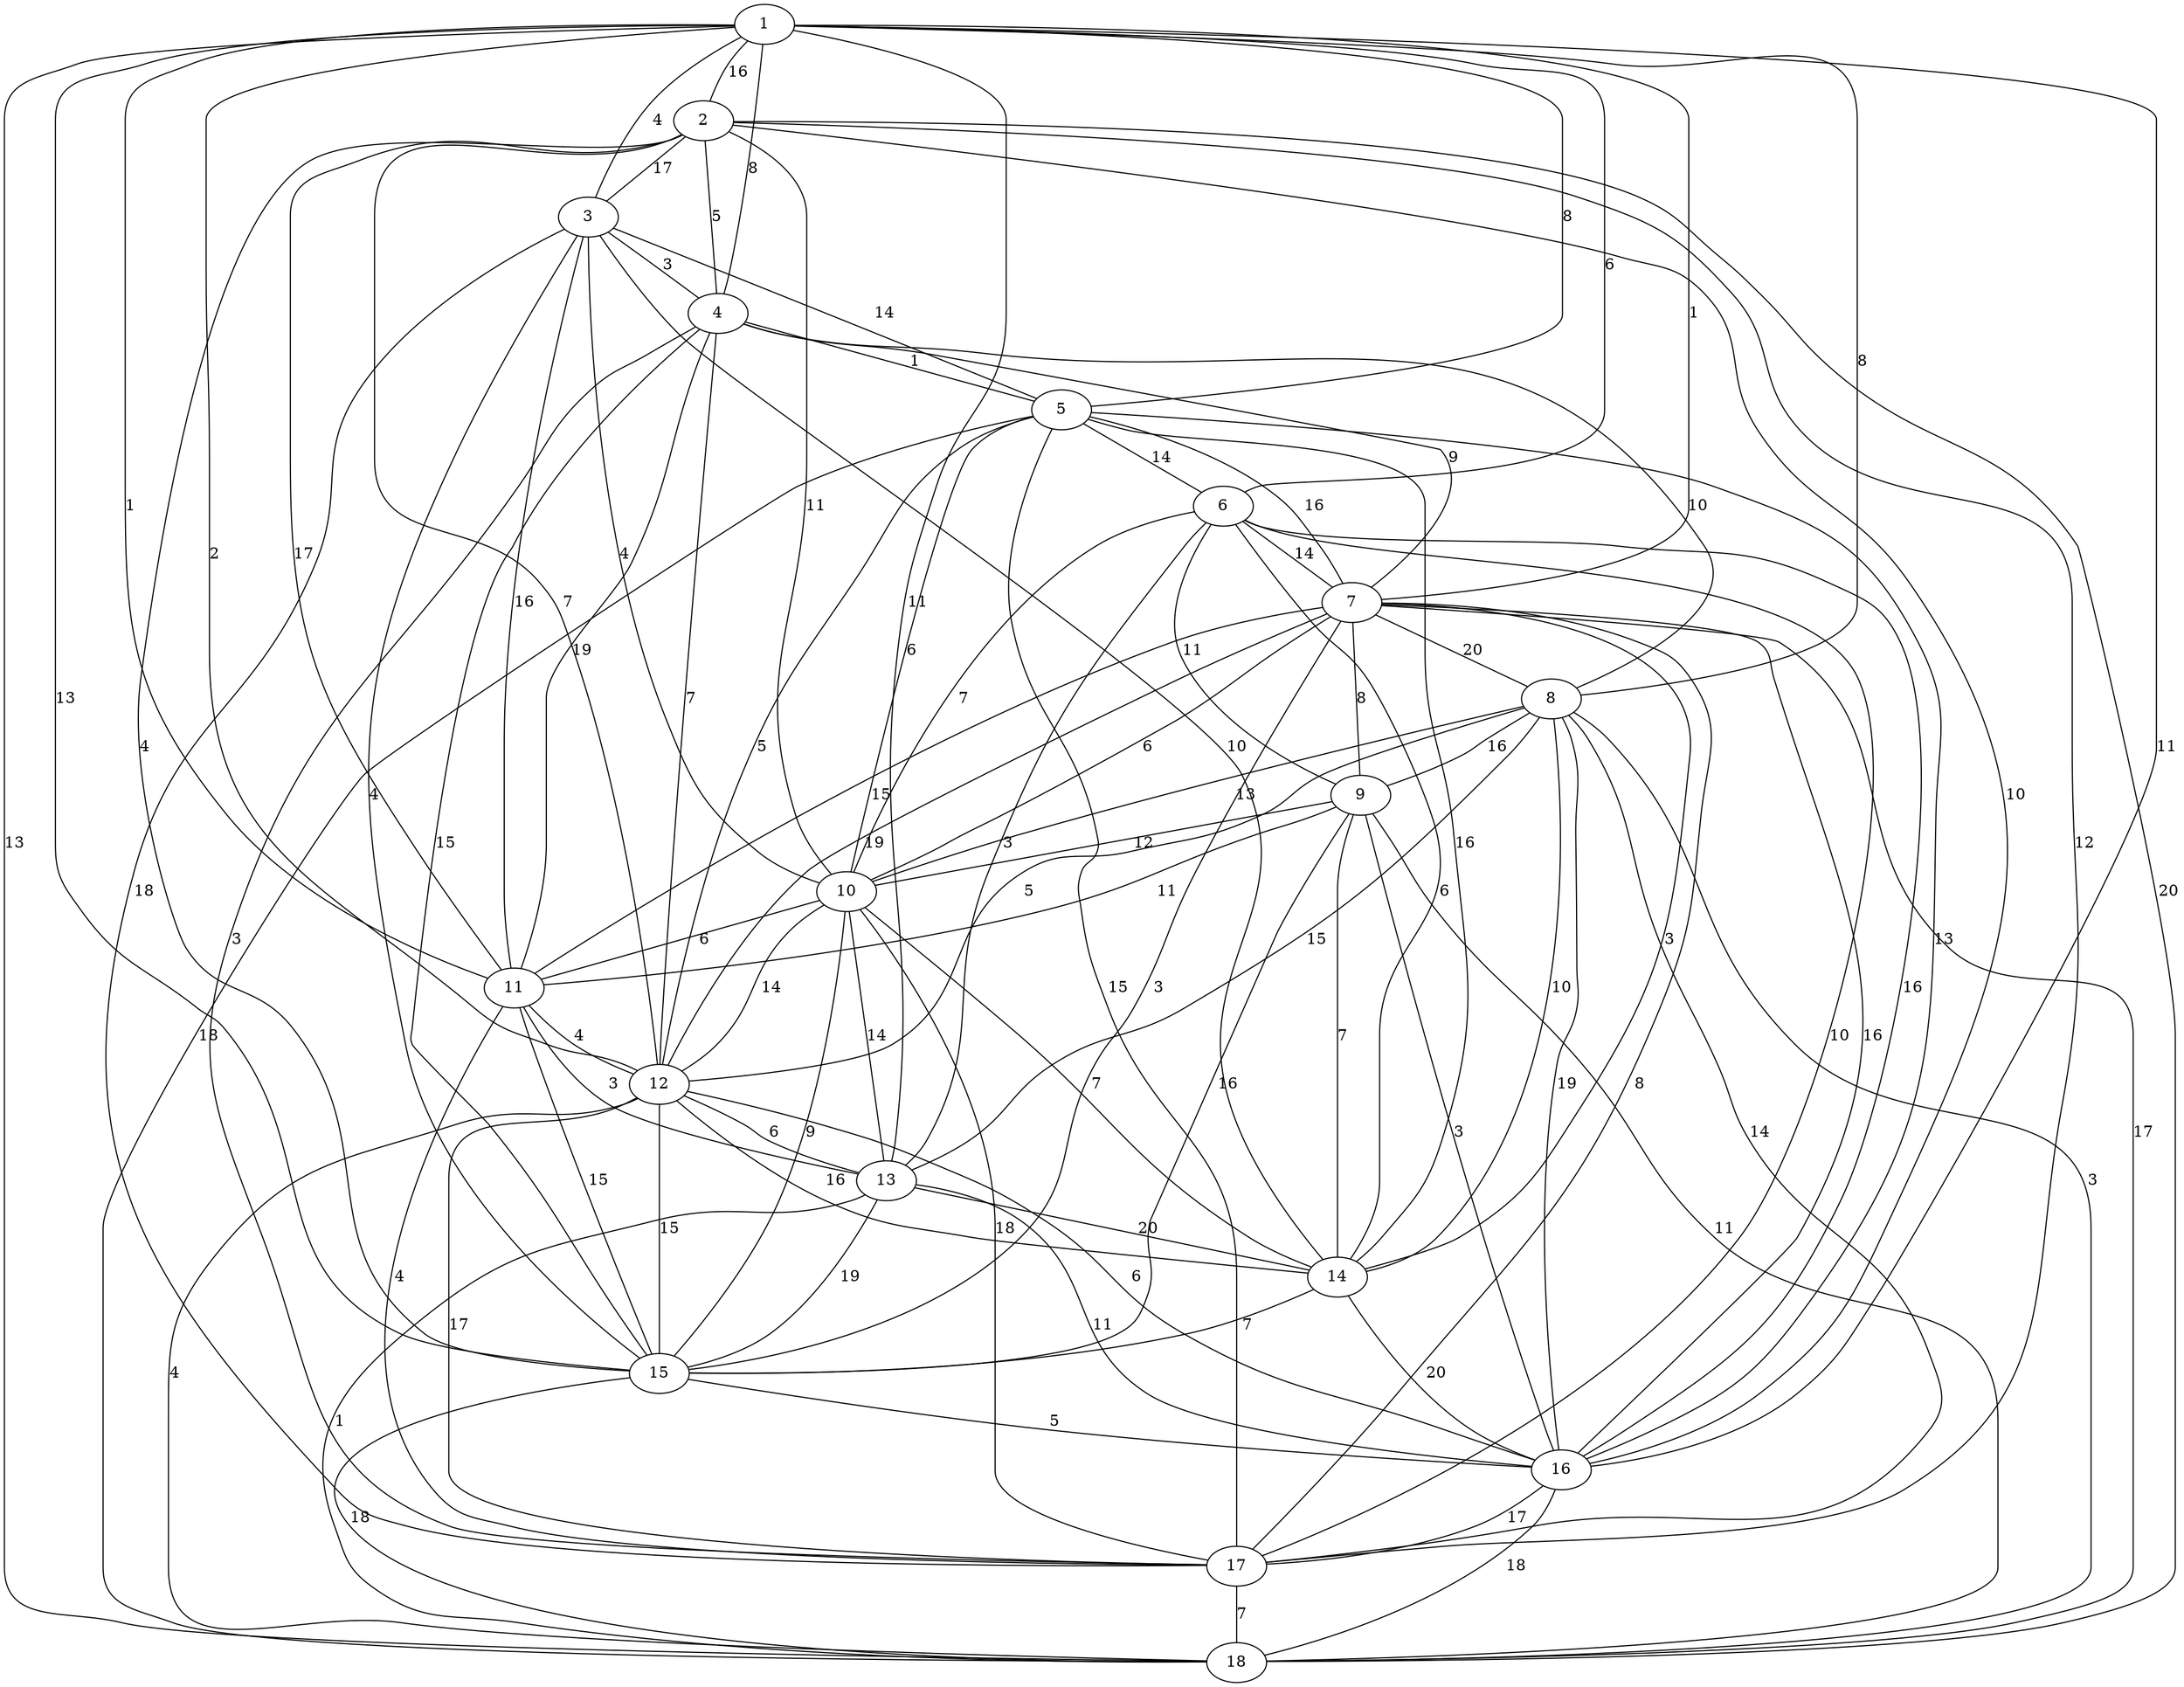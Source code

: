 graph G {
 1 -- 18 [label="13"];
 1 -- 15 [label="13"];
 1 -- 8 [label="8"];
 1 -- 12 [label="2"];
 1 -- 11 [label="1"];
 1 -- 16 [label="11"];
 1 -- 13 [label="11"];
 1 -- 6 [label="6"];
 1 -- 4 [label="8"];
 1 -- 5 [label="8"];
 1 -- 7 [label="1"];
 1 -- 3 [label="4"];
 1 -- 2 [label="16"];
 2 -- 18 [label="20"];
 2 -- 16 [label="10"];
 2 -- 15 [label="4"];
 2 -- 12 [label="7"];
 2 -- 11 [label="17"];
 2 -- 10 [label="11"];
 2 -- 4 [label="5"];
 2 -- 17 [label="12"];
 2 -- 3 [label="17"];
 3 -- 15 [label="4"];
 3 -- 14 [label="10"];
 3 -- 5 [label="14"];
 3 -- 10 [label="4"];
 3 -- 11 [label="16"];
 3 -- 17 [label="18"];
 3 -- 4 [label="3"];
 4 -- 15 [label="15"];
 4 -- 11 [label="19"];
 4 -- 12 [label="7"];
 4 -- 7 [label="9"];
 4 -- 17 [label="3"];
 4 -- 8 [label="10"];
 4 -- 5 [label="1"];
 5 -- 17 [label="15"];
 5 -- 16 [label="13"];
 5 -- 14 [label="16"];
 5 -- 12 [label="5"];
 5 -- 10 [label="6"];
 5 -- 7 [label="16"];
 5 -- 18 [label="18"];
 5 -- 6 [label="14"];
 6 -- 10 [label="7"];
 6 -- 13 [label="3"];
 6 -- 14 [label="6"];
 6 -- 16 [label="16"];
 6 -- 17 [label="10"];
 6 -- 9 [label="11"];
 6 -- 7 [label="14"];
 7 -- 17 [label="8"];
 7 -- 15 [label="3"];
 7 -- 10 [label="6"];
 7 -- 11 [label="15"];
 7 -- 12 [label="19"];
 7 -- 14 [label="3"];
 7 -- 16 [label="16"];
 7 -- 9 [label="8"];
 7 -- 18 [label="17"];
 7 -- 8 [label="20"];
 8 -- 16 [label="19"];
 8 -- 13 [label="15"];
 8 -- 12 [label="5"];
 8 -- 14 [label="10"];
 8 -- 10 [label="13"];
 8 -- 18 [label="3"];
 8 -- 17 [label="14"];
 8 -- 9 [label="16"];
 9 -- 18 [label="11"];
 9 -- 15 [label="16"];
 9 -- 11 [label="11"];
 9 -- 16 [label="3"];
 9 -- 14 [label="7"];
 9 -- 10 [label="12"];
 10 -- 14 [label="7"];
 10 -- 12 [label="14"];
 10 -- 13 [label="14"];
 10 -- 17 [label="18"];
 10 -- 15 [label="9"];
 10 -- 11 [label="6"];
 11 -- 15 [label="15"];
 11 -- 13 [label="3"];
 11 -- 17 [label="4"];
 11 -- 12 [label="4"];
 12 -- 17 [label="17"];
 12 -- 18 [label="4"];
 12 -- 14 [label="16"];
 12 -- 15 [label="15"];
 12 -- 16 [label="6"];
 12 -- 13 [label="6"];
 13 -- 18 [label="1"];
 13 -- 16 [label="11"];
 13 -- 15 [label="19"];
 13 -- 14 [label="20"];
 14 -- 16 [label="20"];
 14 -- 15 [label="7"];
 15 -- 18 [label="18"];
 15 -- 16 [label="5"];
 16 -- 18 [label="18"];
 16 -- 17 [label="17"];
 17 -- 18 [label="7"];
}
